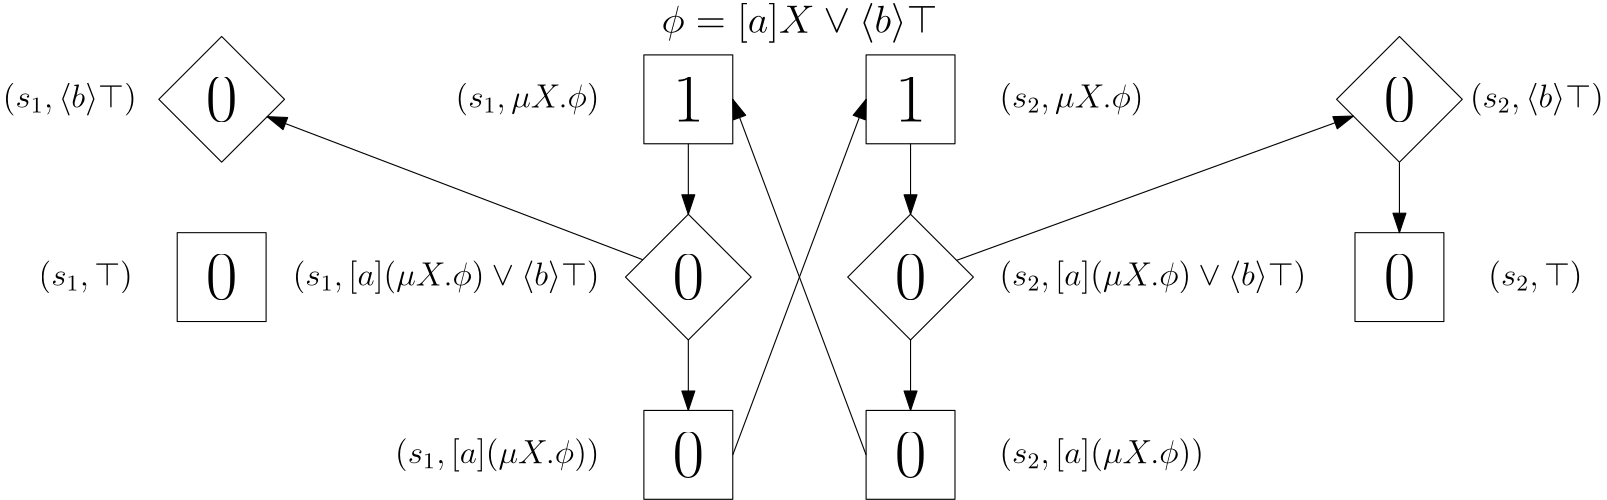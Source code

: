 <?xml version="1.0"?>
<!DOCTYPE ipe SYSTEM "ipe.dtd">
<ipe version="70206" creator="Ipe 7.2.7">
<info created="D:20190513152140" modified="D:20191001170736"/>
<ipestyle name="basic">
<symbol name="arrow/arc(spx)">
<path stroke="sym-stroke" fill="sym-stroke" pen="sym-pen">
0 0 m
-1 0.333 l
-1 -0.333 l
h
</path>
</symbol>
<symbol name="arrow/farc(spx)">
<path stroke="sym-stroke" fill="white" pen="sym-pen">
0 0 m
-1 0.333 l
-1 -0.333 l
h
</path>
</symbol>
<symbol name="arrow/ptarc(spx)">
<path stroke="sym-stroke" fill="sym-stroke" pen="sym-pen">
0 0 m
-1 0.333 l
-0.8 0 l
-1 -0.333 l
h
</path>
</symbol>
<symbol name="arrow/fptarc(spx)">
<path stroke="sym-stroke" fill="white" pen="sym-pen">
0 0 m
-1 0.333 l
-0.8 0 l
-1 -0.333 l
h
</path>
</symbol>
<symbol name="mark/circle(sx)" transformations="translations">
<path fill="sym-stroke">
0.6 0 0 0.6 0 0 e
0.4 0 0 0.4 0 0 e
</path>
</symbol>
<symbol name="mark/disk(sx)" transformations="translations">
<path fill="sym-stroke">
0.6 0 0 0.6 0 0 e
</path>
</symbol>
<symbol name="mark/fdisk(sfx)" transformations="translations">
<group>
<path fill="sym-fill">
0.5 0 0 0.5 0 0 e
</path>
<path fill="sym-stroke" fillrule="eofill">
0.6 0 0 0.6 0 0 e
0.4 0 0 0.4 0 0 e
</path>
</group>
</symbol>
<symbol name="mark/box(sx)" transformations="translations">
<path fill="sym-stroke" fillrule="eofill">
-0.6 -0.6 m
0.6 -0.6 l
0.6 0.6 l
-0.6 0.6 l
h
-0.4 -0.4 m
0.4 -0.4 l
0.4 0.4 l
-0.4 0.4 l
h
</path>
</symbol>
<symbol name="mark/square(sx)" transformations="translations">
<path fill="sym-stroke">
-0.6 -0.6 m
0.6 -0.6 l
0.6 0.6 l
-0.6 0.6 l
h
</path>
</symbol>
<symbol name="mark/fsquare(sfx)" transformations="translations">
<group>
<path fill="sym-fill">
-0.5 -0.5 m
0.5 -0.5 l
0.5 0.5 l
-0.5 0.5 l
h
</path>
<path fill="sym-stroke" fillrule="eofill">
-0.6 -0.6 m
0.6 -0.6 l
0.6 0.6 l
-0.6 0.6 l
h
-0.4 -0.4 m
0.4 -0.4 l
0.4 0.4 l
-0.4 0.4 l
h
</path>
</group>
</symbol>
<symbol name="mark/cross(sx)" transformations="translations">
<group>
<path fill="sym-stroke">
-0.43 -0.57 m
0.57 0.43 l
0.43 0.57 l
-0.57 -0.43 l
h
</path>
<path fill="sym-stroke">
-0.43 0.57 m
0.57 -0.43 l
0.43 -0.57 l
-0.57 0.43 l
h
</path>
</group>
</symbol>
<symbol name="arrow/fnormal(spx)">
<path stroke="sym-stroke" fill="white" pen="sym-pen">
0 0 m
-1 0.333 l
-1 -0.333 l
h
</path>
</symbol>
<symbol name="arrow/pointed(spx)">
<path stroke="sym-stroke" fill="sym-stroke" pen="sym-pen">
0 0 m
-1 0.333 l
-0.8 0 l
-1 -0.333 l
h
</path>
</symbol>
<symbol name="arrow/fpointed(spx)">
<path stroke="sym-stroke" fill="white" pen="sym-pen">
0 0 m
-1 0.333 l
-0.8 0 l
-1 -0.333 l
h
</path>
</symbol>
<symbol name="arrow/linear(spx)">
<path stroke="sym-stroke" pen="sym-pen">
-1 0.333 m
0 0 l
-1 -0.333 l
</path>
</symbol>
<symbol name="arrow/fdouble(spx)">
<path stroke="sym-stroke" fill="white" pen="sym-pen">
0 0 m
-1 0.333 l
-1 -0.333 l
h
-1 0 m
-2 0.333 l
-2 -0.333 l
h
</path>
</symbol>
<symbol name="arrow/double(spx)">
<path stroke="sym-stroke" fill="sym-stroke" pen="sym-pen">
0 0 m
-1 0.333 l
-1 -0.333 l
h
-1 0 m
-2 0.333 l
-2 -0.333 l
h
</path>
</symbol>
<pen name="heavier" value="0.8"/>
<pen name="fat" value="1.2"/>
<pen name="ultrafat" value="2"/>
<symbolsize name="large" value="5"/>
<symbolsize name="small" value="2"/>
<symbolsize name="tiny" value="1.1"/>
<arrowsize name="large" value="10"/>
<arrowsize name="small" value="5"/>
<arrowsize name="tiny" value="3"/>
<color name="red" value="1 0 0"/>
<color name="green" value="0 1 0"/>
<color name="blue" value="0 0 1"/>
<color name="yellow" value="1 1 0"/>
<color name="orange" value="1 0.647 0"/>
<color name="gold" value="1 0.843 0"/>
<color name="purple" value="0.627 0.125 0.941"/>
<color name="gray" value="0.745"/>
<color name="brown" value="0.647 0.165 0.165"/>
<color name="navy" value="0 0 0.502"/>
<color name="pink" value="1 0.753 0.796"/>
<color name="seagreen" value="0.18 0.545 0.341"/>
<color name="turquoise" value="0.251 0.878 0.816"/>
<color name="violet" value="0.933 0.51 0.933"/>
<color name="darkblue" value="0 0 0.545"/>
<color name="darkcyan" value="0 0.545 0.545"/>
<color name="darkgray" value="0.663"/>
<color name="darkgreen" value="0 0.392 0"/>
<color name="darkmagenta" value="0.545 0 0.545"/>
<color name="darkorange" value="1 0.549 0"/>
<color name="darkred" value="0.545 0 0"/>
<color name="lightblue" value="0.678 0.847 0.902"/>
<color name="lightcyan" value="0.878 1 1"/>
<color name="lightgray" value="0.827"/>
<color name="lightgreen" value="0.565 0.933 0.565"/>
<color name="lightyellow" value="1 1 0.878"/>
<dashstyle name="dashed" value="[4] 0"/>
<dashstyle name="dotted" value="[1 3] 0"/>
<dashstyle name="dash dotted" value="[4 2 1 2] 0"/>
<dashstyle name="dash dot dotted" value="[4 2 1 2 1 2] 0"/>
<textsize name="large" value="\large"/>
<textsize name="Large" value="\Large"/>
<textsize name="LARGE" value="\LARGE"/>
<textsize name="huge" value="\huge"/>
<textsize name="Huge" value="\Huge"/>
<textsize name="small" value="\small"/>
<textsize name="footnote" value="\footnotesize"/>
<textsize name="tiny" value="\tiny"/>
<textstyle name="center" begin="\begin{center}" end="\end{center}"/>
<textstyle name="itemize" begin="\begin{itemize}" end="\end{itemize}"/>
<textstyle name="item" begin="\begin{itemize}\item{}" end="\end{itemize}"/>
<gridsize name="4 pts" value="4"/>
<gridsize name="8 pts (~3 mm)" value="8"/>
<gridsize name="16 pts (~6 mm)" value="16"/>
<gridsize name="32 pts (~12 mm)" value="32"/>
<gridsize name="10 pts (~3.5 mm)" value="10"/>
<gridsize name="20 pts (~7 mm)" value="20"/>
<gridsize name="14 pts (~5 mm)" value="14"/>
<gridsize name="28 pts (~10 mm)" value="28"/>
<gridsize name="56 pts (~20 mm)" value="56"/>
<anglesize name="90 deg" value="90"/>
<anglesize name="60 deg" value="60"/>
<anglesize name="45 deg" value="45"/>
<anglesize name="30 deg" value="30"/>
<anglesize name="22.5 deg" value="22.5"/>
<opacity name="10%" value="0.1"/>
<opacity name="30%" value="0.3"/>
<opacity name="50%" value="0.5"/>
<opacity name="75%" value="0.75"/>
<tiling name="falling" angle="-60" step="4" width="1"/>
<tiling name="rising" angle="30" step="4" width="1"/>
</ipestyle>
<page>
<layer name="alpha"/>
<view layers="alpha" active="alpha"/>
<path layer="alpha" matrix="1 0 0 1 152.3 -0.090398" stroke="black">
64 800 m
64 768 l
96 768 l
96 800 l
h
</path>
<text matrix="1 0 0 1 152.3 -0.090398" transformations="translations" pos="80 784" stroke="black" type="label" width="11.368" height="15.978" depth="0" halign="center" valign="center" size="Huge">1</text>
<path matrix="0.707107 -0.707107 0.707107 0.707107 -378.64 222.107" stroke="black">
64 800 m
64 768 l
96 768 l
96 800 l
h
</path>
<text matrix="1 0 0 1 152.3 -0.090398" transformations="translations" pos="80 720" stroke="black" type="label" width="11.368" height="15.978" depth="0" halign="center" valign="center" size="Huge">0</text>
<text matrix="1 0 0 1 136.3 -16.0904" transformations="translations" pos="64 800" stroke="black" type="label" width="51.823" height="8.965" depth="2.99" halign="right" valign="center" size="large" style="math">(s_1, \mu X.\phi)</text>
<text matrix="1 0 0 1 136.3 -80.0904" transformations="translations" pos="64 800" stroke="black" type="label" width="110.433" height="8.965" depth="2.99" halign="right" valign="center" size="large" style="math">(s_1, [a](\mu X.\phi) \vee \langle b \rangle \top)</text>
<path matrix="1 0 0 1 152.3 -128.09" stroke="black">
64 800 m
64 768 l
96 768 l
96 800 l
h
</path>
<text matrix="1 0 0 1 152.3 -128.09" transformations="translations" pos="80 784" stroke="black" type="label" width="11.368" height="15.978" depth="0" halign="center" valign="center" size="Huge">0</text>
<text matrix="1 0 0 1 136.3 -144.09" transformations="translations" pos="64 800" stroke="black" type="label" width="73.576" height="8.965" depth="2.99" halign="right" valign="center" size="large" style="math">(s_1, [a](\mu X.\phi) )</text>
<text matrix="1 0 0 1 -30.3278 -16.0907" transformations="translations" pos="64 800" stroke="black" type="label" width="48.169" height="8.965" depth="2.99" halign="right" valign="center" size="large" style="math">(s_1, \langle b \rangle \top)</text>
<path matrix="1 0 0 1 -15.6999 -64.09" stroke="black">
64 800 m
64 768 l
96 768 l
96 800 l
h
</path>
<text matrix="1 0 0 1 -15.6999 -64.09" transformations="translations" pos="80 784" stroke="black" type="label" width="11.368" height="15.978" depth="0" halign="center" valign="center" size="Huge">0</text>
<text matrix="1 0 0 1 -31.6999 -80.09" transformations="translations" pos="64 800" stroke="black" type="label" width="33.894" height="8.965" depth="2.99" halign="right" valign="center" size="large" style="math">(s_1, \top)</text>
<path matrix="1 0 0 1 88.3001 -0.090398" stroke="black" arrow="normal/normal">
144 768 m
144 742.627 l
</path>
<path matrix="1 0 0 1 88.3001 -0.090398" stroke="black" arrow="normal/normal">
144 697.373 m
144 672 l
</path>
<text matrix="1 0 0 1 280.3 -16.0904" transformations="translations" pos="64 800" stroke="black" type="label" width="51.823" height="8.965" depth="2.99" valign="center" size="large" style="math">(s_2, \mu X.\phi)</text>
<text matrix="1 0 0 1 280.3 -80.0904" transformations="translations" pos="64 800" stroke="black" type="label" width="110.433" height="8.965" depth="2.99" valign="center" size="large" style="math">(s_2, [a](\mu X.\phi)  \vee \langle b \rangle \top)</text>
<text matrix="1 0 0 1 280.3 -144.09" transformations="translations" pos="64 800" stroke="black" type="label" width="73.576" height="8.965" depth="2.99" valign="center" size="large" style="math">(s_2, [a](\mu X.\phi) )</text>
<text matrix="1 0 0 1 449.672 -16.0907" transformations="translations" pos="64 800" stroke="black" type="label" width="48.169" height="8.965" depth="2.99" valign="center" size="large" style="math">(s_2, \langle b \rangle \top)</text>
<text matrix="1 0 0 1 456.3 -80.0904" transformations="translations" pos="64 800" stroke="black" type="label" width="33.894" height="8.965" depth="2.99" valign="center" size="large" style="math">(s_2, \top)</text>
<path matrix="1 0 0 1 232.3 -0.090398" stroke="black">
64 800 m
64 768 l
96 768 l
96 800 l
h
</path>
<text matrix="1 0 0 1 232.3 -0.090398" transformations="translations" pos="80 784" stroke="black" type="label" width="11.368" height="15.978" depth="0" halign="center" valign="center" size="Huge">1</text>
<path matrix="0.707107 -0.707107 0.707107 0.707107 -298.64 222.107" stroke="black">
64 800 m
64 768 l
96 768 l
96 800 l
h
</path>
<text matrix="1 0 0 1 232.3 -0.090398" transformations="translations" pos="80 720" stroke="black" type="label" width="11.368" height="15.978" depth="0" halign="center" valign="center" size="Huge">0</text>
<path matrix="1 0 0 1 232.3 -128.09" stroke="black">
64 800 m
64 768 l
96 768 l
96 800 l
h
</path>
<text matrix="1 0 0 1 232.3 -128.09" transformations="translations" pos="80 784" stroke="black" type="label" width="11.368" height="15.978" depth="0" halign="center" valign="center" size="Huge">0</text>
<path matrix="1 0 0 1 408.3 -64.0904" stroke="black">
64 800 m
64 768 l
96 768 l
96 800 l
h
</path>
<text matrix="1 0 0 1 408.3 -64.0904" transformations="translations" pos="80 784" stroke="black" type="label" width="11.368" height="15.978" depth="0" halign="center" valign="center" size="Huge">0</text>
<path matrix="1 0 0 1 168.3 -0.090398" stroke="black" arrow="normal/normal">
144 768 m
144 742.627 l
</path>
<path matrix="1 0 0 1 168.3 -0.090398" stroke="black" arrow="normal/normal">
144 697.373 m
144 672 l
</path>
<text matrix="1 0 0 1 88.3001 -0.090398" transformations="translations" pos="184 808" stroke="black" type="label" width="99.402" height="10.756" depth="3.59" halign="center" valign="baseline" size="Large" style="math">\phi = [a]X \vee \langle b \rangle \top</text>
<path matrix="1 0 0 1 88.3001 -0.090398" stroke="black" arrow="normal/normal">
160 656 m
208 784 l
</path>
<path matrix="1 0 0 1 88.3001 -0.090398" stroke="black" arrow="normal/normal">
208 656 m
160 784 l
</path>
<path matrix="0.707107 -0.707107 0.707107 0.707107 -122.64 286.107" stroke="black">
64 800 m
64 768 l
96 768 l
96 800 l
h
</path>
<text matrix="1 0 0 1 408.3 63.9096" transformations="translations" pos="80 720" stroke="black" type="label" width="11.368" height="15.978" depth="0" halign="center" valign="center" size="Huge">0</text>
<path matrix="1 0 0 1 -39.6999 -0.090398" stroke="black" arrow="normal/normal">
368.594 726.034 m
511.407 777.966 l
</path>
<path matrix="1 0 0 1 -39.6999 -0.090398" stroke="black" arrow="normal/normal">
528 761.373 m
528 736 l
</path>
<path matrix="0.707107 -0.707107 0.707107 0.707107 -546.64 286.107" stroke="black">
64 800 m
64 768 l
96 768 l
96 800 l
h
</path>
<text matrix="1 0 0 1 -15.6999 63.9096" transformations="translations" pos="80 720" stroke="black" type="label" width="11.368" height="15.978" depth="0" halign="center" valign="center" size="Huge">0</text>
<path matrix="1 0 0 1 -39.6999 -0.090398" stroke="black" arrow="normal/normal">
255.615 726.242 m
120.385 777.758 l
</path>
</page>
</ipe>
